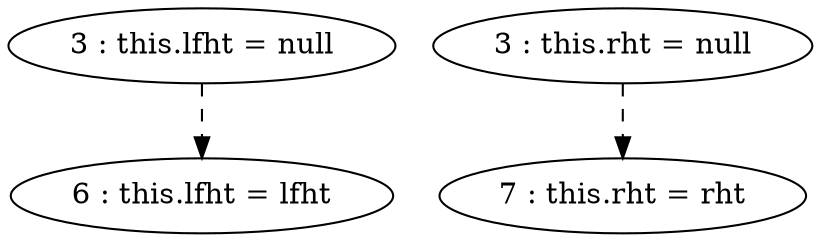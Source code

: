 digraph G {
"3 : this.lfht = null"
"3 : this.lfht = null" -> "6 : this.lfht = lfht" [style=dashed]
"3 : this.rht = null"
"3 : this.rht = null" -> "7 : this.rht = rht" [style=dashed]
"6 : this.lfht = lfht"
"7 : this.rht = rht"
}